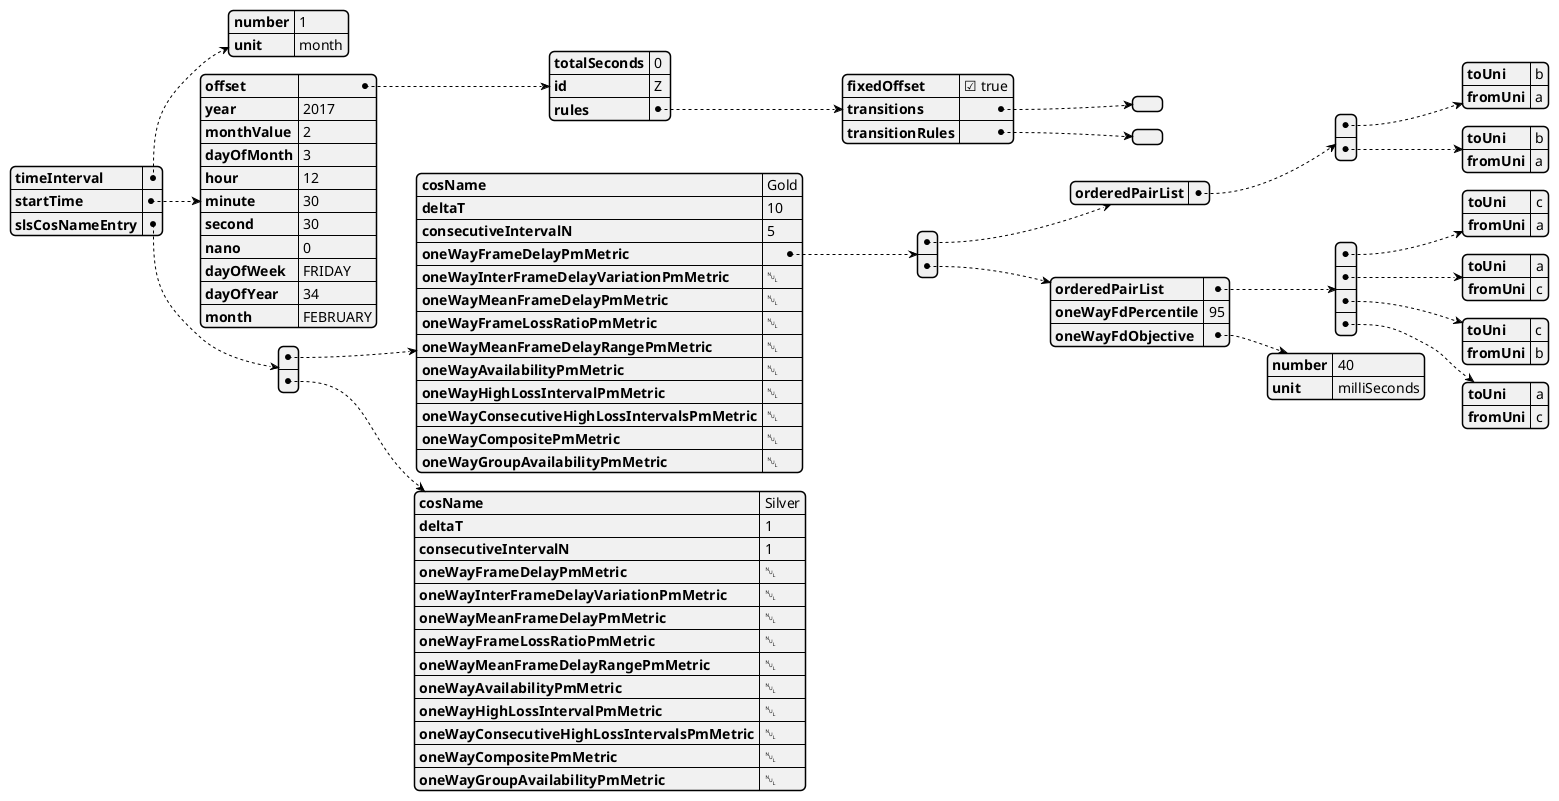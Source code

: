 @startjson
{
  "timeInterval" : {
    "number" : 1,
    "unit" : "month"
  },
  "startTime" : {
    "offset" : {
      "totalSeconds" : 0,
      "id" : "Z",
      "rules" : {
        "fixedOffset" : true,
        "transitions" : [ ],
        "transitionRules" : [ ]
      }
    },
    "year" : 2017,
    "monthValue" : 2,
    "dayOfMonth" : 3,
    "hour" : 12,
    "minute" : 30,
    "second" : 30,
    "nano" : 0,
    "dayOfWeek" : "FRIDAY",
    "dayOfYear" : 34,
    "month" : "FEBRUARY"
  },
  "slsCosNameEntry" : [ {
    "cosName" : "Gold",
    "deltaT" : 10,
    "consecutiveIntervalN" : 5,
    "oneWayFrameDelayPmMetric" : [ {
      "orderedPairList" : [ {
        "toUni" : "b",
        "fromUni" : "a"
      }, {
        "toUni" : "b",
        "fromUni" : "a"
      } ]
    }, {
      "orderedPairList" : [ {
        "toUni" : "c",
        "fromUni" : "a"
      }, {
        "toUni" : "a",
        "fromUni" : "c"
      }, {
        "toUni" : "c",
        "fromUni" : "b"
      }, {
        "toUni" : "a",
        "fromUni" : "c"
      } ],
      "oneWayFdPercentile" : 95,
      "oneWayFdObjective" : {
        "number" : 40,
        "unit" : "milliSeconds"
      }
    } ],
    "oneWayInterFrameDelayVariationPmMetric" : null,
    "oneWayMeanFrameDelayPmMetric" : null,
    "oneWayFrameLossRatioPmMetric" : null,
    "oneWayMeanFrameDelayRangePmMetric" : null,
    "oneWayAvailabilityPmMetric" : null,
    "oneWayHighLossIntervalPmMetric" : null,
    "oneWayConsecutiveHighLossIntervalsPmMetric" : null,
    "oneWayCompositePmMetric" : null,
    "oneWayGroupAvailabilityPmMetric" : null
  }, {
    "cosName" : "Silver",
    "deltaT" : 1,
    "consecutiveIntervalN" : 1,
    "oneWayFrameDelayPmMetric" : null,
    "oneWayInterFrameDelayVariationPmMetric" : null,
    "oneWayMeanFrameDelayPmMetric" : null,
    "oneWayFrameLossRatioPmMetric" : null,
    "oneWayMeanFrameDelayRangePmMetric" : null,
    "oneWayAvailabilityPmMetric" : null,
    "oneWayHighLossIntervalPmMetric" : null,
    "oneWayConsecutiveHighLossIntervalsPmMetric" : null,
    "oneWayCompositePmMetric" : null,
    "oneWayGroupAvailabilityPmMetric" : null
  } ]
}
@endjson
